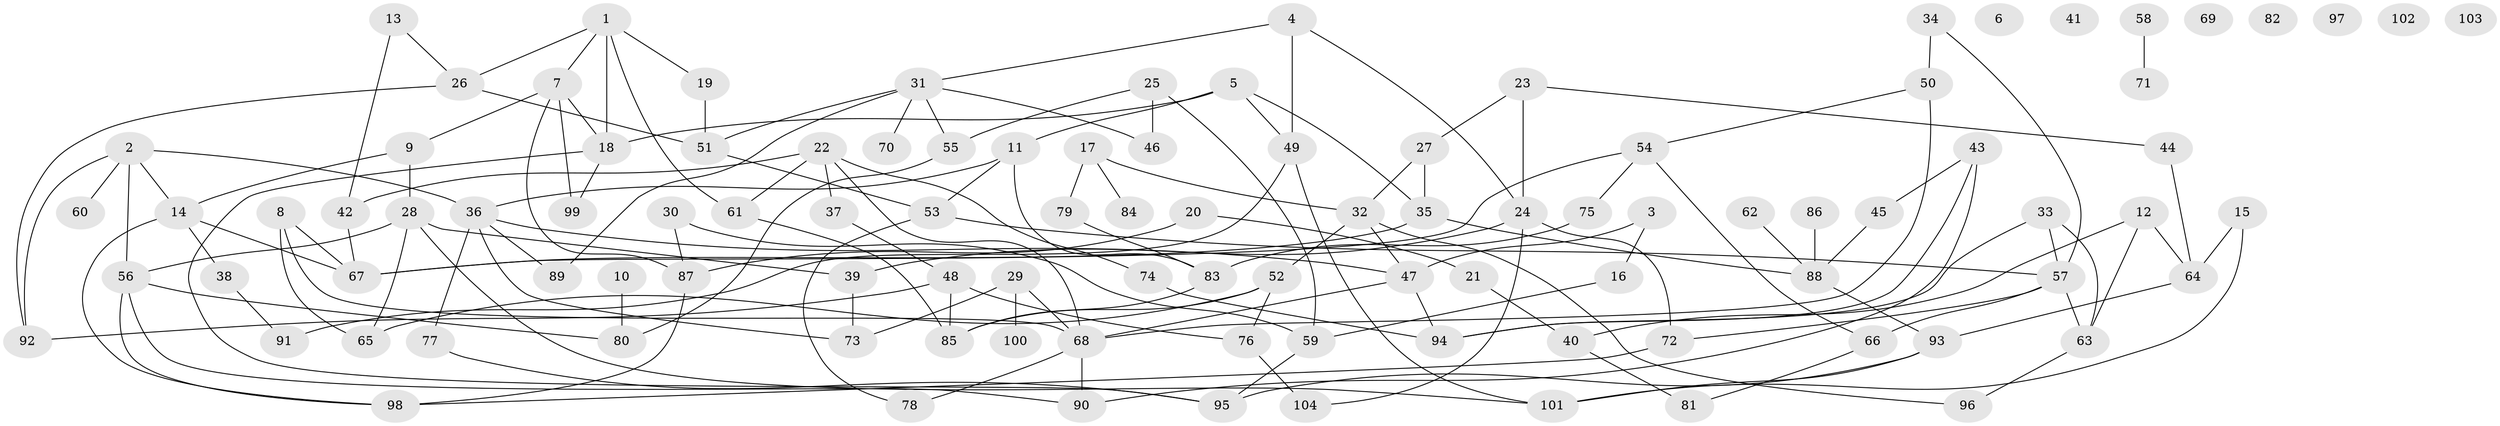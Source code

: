 // Generated by graph-tools (version 1.1) at 2025/25/03/09/25 03:25:14]
// undirected, 104 vertices, 154 edges
graph export_dot {
graph [start="1"]
  node [color=gray90,style=filled];
  1;
  2;
  3;
  4;
  5;
  6;
  7;
  8;
  9;
  10;
  11;
  12;
  13;
  14;
  15;
  16;
  17;
  18;
  19;
  20;
  21;
  22;
  23;
  24;
  25;
  26;
  27;
  28;
  29;
  30;
  31;
  32;
  33;
  34;
  35;
  36;
  37;
  38;
  39;
  40;
  41;
  42;
  43;
  44;
  45;
  46;
  47;
  48;
  49;
  50;
  51;
  52;
  53;
  54;
  55;
  56;
  57;
  58;
  59;
  60;
  61;
  62;
  63;
  64;
  65;
  66;
  67;
  68;
  69;
  70;
  71;
  72;
  73;
  74;
  75;
  76;
  77;
  78;
  79;
  80;
  81;
  82;
  83;
  84;
  85;
  86;
  87;
  88;
  89;
  90;
  91;
  92;
  93;
  94;
  95;
  96;
  97;
  98;
  99;
  100;
  101;
  102;
  103;
  104;
  1 -- 7;
  1 -- 18;
  1 -- 19;
  1 -- 26;
  1 -- 61;
  2 -- 14;
  2 -- 36;
  2 -- 56;
  2 -- 60;
  2 -- 92;
  3 -- 16;
  3 -- 47;
  4 -- 24;
  4 -- 31;
  4 -- 49;
  5 -- 11;
  5 -- 18;
  5 -- 35;
  5 -- 49;
  7 -- 9;
  7 -- 18;
  7 -- 87;
  7 -- 99;
  8 -- 65;
  8 -- 67;
  8 -- 68;
  9 -- 14;
  9 -- 28;
  10 -- 80;
  11 -- 36;
  11 -- 53;
  11 -- 83;
  12 -- 40;
  12 -- 63;
  12 -- 64;
  13 -- 26;
  13 -- 42;
  14 -- 38;
  14 -- 67;
  14 -- 98;
  15 -- 64;
  15 -- 101;
  16 -- 59;
  17 -- 32;
  17 -- 79;
  17 -- 84;
  18 -- 95;
  18 -- 99;
  19 -- 51;
  20 -- 21;
  20 -- 87;
  21 -- 40;
  22 -- 37;
  22 -- 42;
  22 -- 61;
  22 -- 68;
  22 -- 74;
  23 -- 24;
  23 -- 27;
  23 -- 44;
  24 -- 39;
  24 -- 72;
  24 -- 104;
  25 -- 46;
  25 -- 55;
  25 -- 59;
  26 -- 51;
  26 -- 92;
  27 -- 32;
  27 -- 35;
  28 -- 39;
  28 -- 56;
  28 -- 65;
  28 -- 101;
  29 -- 68;
  29 -- 73;
  29 -- 100;
  30 -- 59;
  30 -- 87;
  31 -- 46;
  31 -- 51;
  31 -- 55;
  31 -- 70;
  31 -- 89;
  32 -- 47;
  32 -- 52;
  32 -- 96;
  33 -- 57;
  33 -- 63;
  33 -- 94;
  34 -- 50;
  34 -- 57;
  35 -- 67;
  35 -- 88;
  36 -- 47;
  36 -- 73;
  36 -- 77;
  36 -- 89;
  37 -- 48;
  38 -- 91;
  39 -- 73;
  40 -- 81;
  42 -- 67;
  43 -- 45;
  43 -- 90;
  43 -- 94;
  44 -- 64;
  45 -- 88;
  47 -- 68;
  47 -- 94;
  48 -- 76;
  48 -- 85;
  48 -- 92;
  49 -- 91;
  49 -- 101;
  50 -- 54;
  50 -- 68;
  51 -- 53;
  52 -- 65;
  52 -- 76;
  52 -- 85;
  53 -- 57;
  53 -- 78;
  54 -- 66;
  54 -- 67;
  54 -- 75;
  55 -- 80;
  56 -- 80;
  56 -- 90;
  56 -- 98;
  57 -- 63;
  57 -- 66;
  57 -- 72;
  58 -- 71;
  59 -- 95;
  61 -- 85;
  62 -- 88;
  63 -- 96;
  64 -- 93;
  66 -- 81;
  68 -- 78;
  68 -- 90;
  72 -- 98;
  74 -- 94;
  75 -- 83;
  76 -- 104;
  77 -- 95;
  79 -- 83;
  83 -- 85;
  86 -- 88;
  87 -- 98;
  88 -- 93;
  93 -- 95;
  93 -- 101;
}
